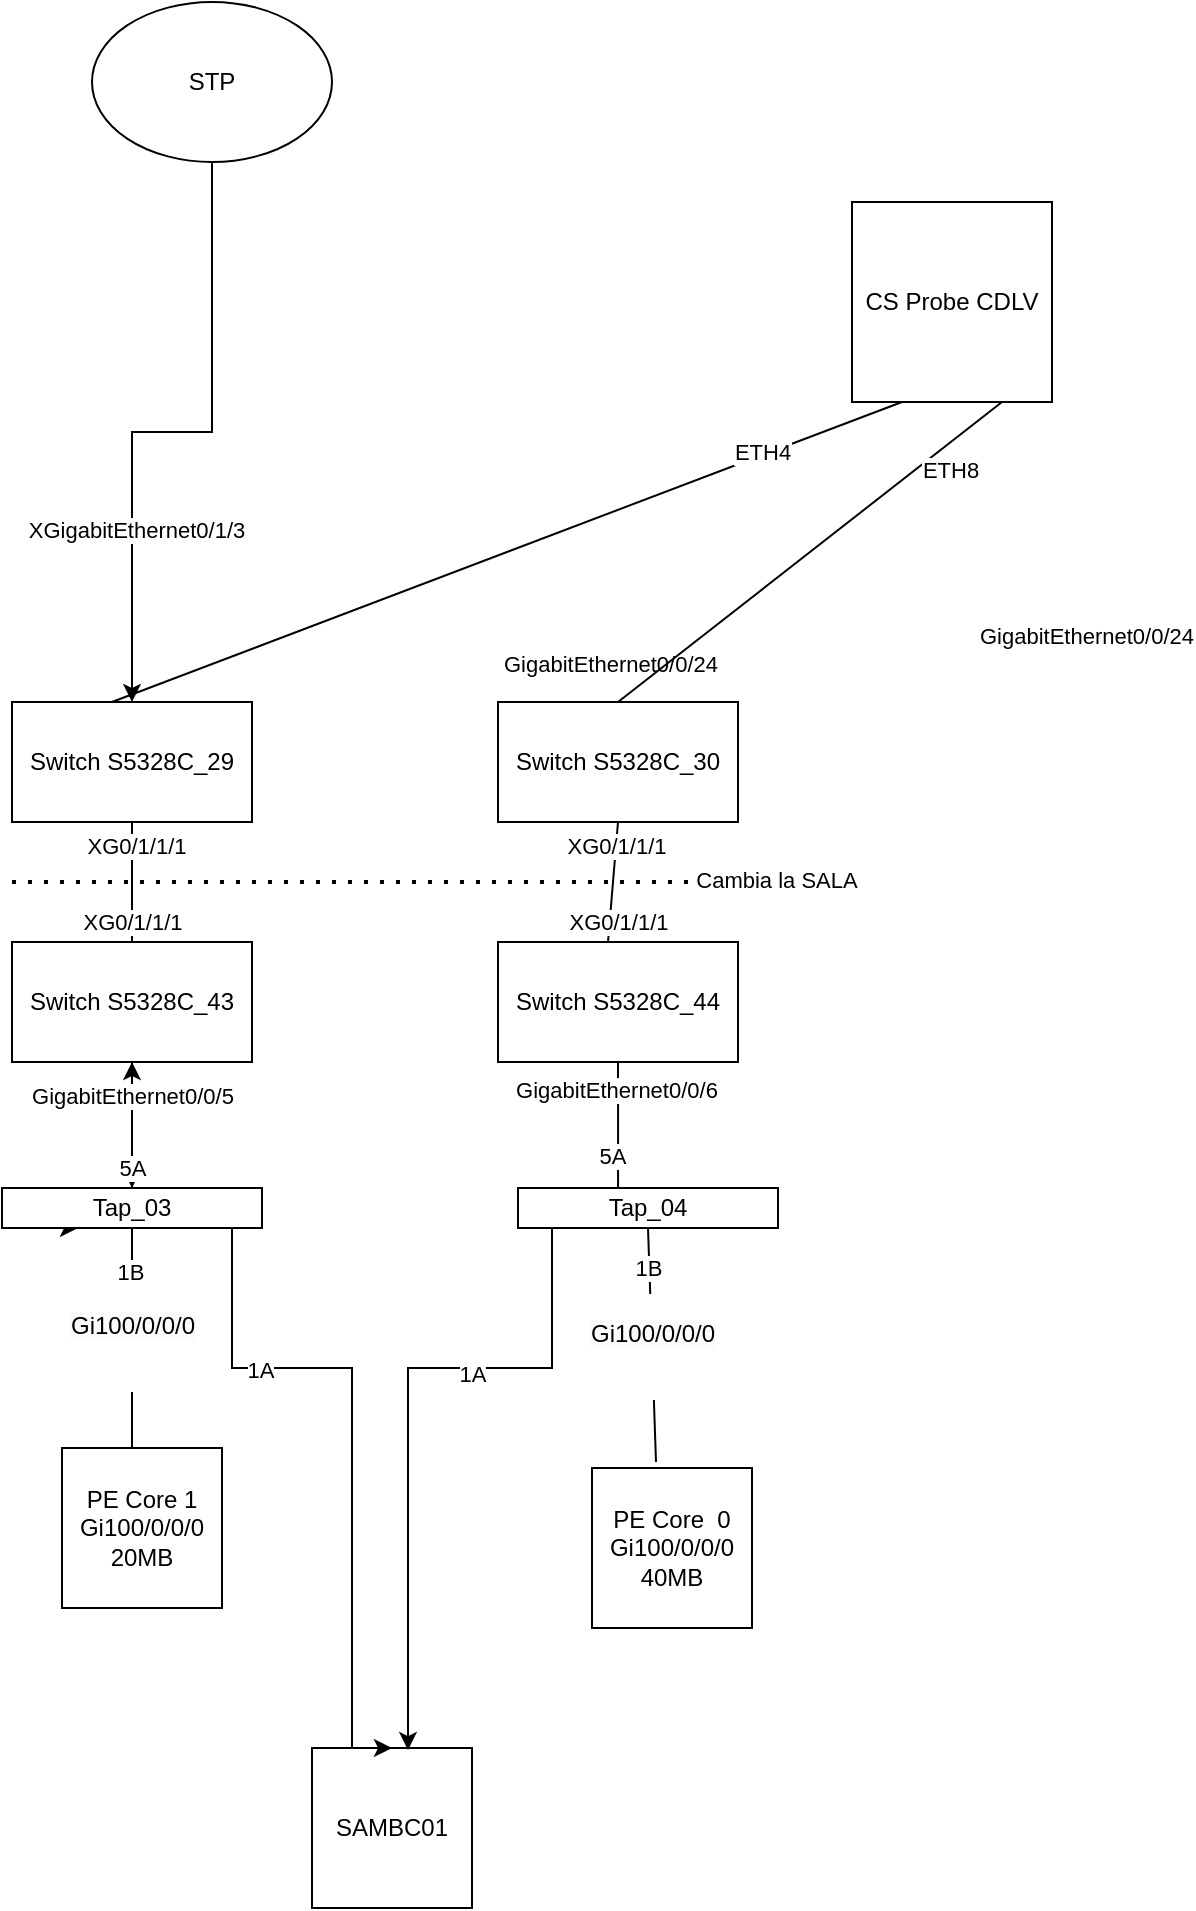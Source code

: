 <mxfile version="24.7.16">
  <diagram name="Seite-1" id="VowD8nEoyE8IBa-5U-1N">
    <mxGraphModel dx="1434" dy="1941" grid="1" gridSize="10" guides="1" tooltips="1" connect="1" arrows="1" fold="1" page="1" pageScale="1" pageWidth="827" pageHeight="1169" math="0" shadow="0">
      <root>
        <mxCell id="0" />
        <mxCell id="1" parent="0" />
        <mxCell id="gRkCcUe8Q8Bvcg7nnEys-2" value="CS Probe CDLV" style="whiteSpace=wrap;html=1;aspect=fixed;" parent="1" vertex="1">
          <mxGeometry x="440" y="40" width="100" height="100" as="geometry" />
        </mxCell>
        <mxCell id="gRkCcUe8Q8Bvcg7nnEys-4" value="SAMBC01" style="whiteSpace=wrap;html=1;aspect=fixed;" parent="1" vertex="1">
          <mxGeometry x="170" y="813" width="80" height="80" as="geometry" />
        </mxCell>
        <mxCell id="gRkCcUe8Q8Bvcg7nnEys-35" value="" style="edgeStyle=orthogonalEdgeStyle;rounded=0;orthogonalLoop=1;jettySize=auto;html=1;" parent="1" source="gRkCcUe8Q8Bvcg7nnEys-7" target="gRkCcUe8Q8Bvcg7nnEys-10" edge="1">
          <mxGeometry relative="1" as="geometry" />
        </mxCell>
        <mxCell id="gRkCcUe8Q8Bvcg7nnEys-37" style="edgeStyle=orthogonalEdgeStyle;rounded=0;orthogonalLoop=1;jettySize=auto;html=1;exitX=0.25;exitY=1;exitDx=0;exitDy=0;" parent="1" source="gRkCcUe8Q8Bvcg7nnEys-7" edge="1">
          <mxGeometry relative="1" as="geometry">
            <mxPoint x="53" y="553" as="targetPoint" />
          </mxGeometry>
        </mxCell>
        <mxCell id="gRkCcUe8Q8Bvcg7nnEys-40" style="edgeStyle=orthogonalEdgeStyle;rounded=0;orthogonalLoop=1;jettySize=auto;html=1;exitX=0.75;exitY=1;exitDx=0;exitDy=0;entryX=0.5;entryY=0;entryDx=0;entryDy=0;" parent="1" source="gRkCcUe8Q8Bvcg7nnEys-7" target="gRkCcUe8Q8Bvcg7nnEys-4" edge="1">
          <mxGeometry relative="1" as="geometry">
            <Array as="points">
              <mxPoint x="130" y="553" />
              <mxPoint x="130" y="623" />
              <mxPoint x="190" y="623" />
              <mxPoint x="190" y="813" />
            </Array>
          </mxGeometry>
        </mxCell>
        <mxCell id="gRkCcUe8Q8Bvcg7nnEys-44" value="1A" style="edgeLabel;html=1;align=center;verticalAlign=middle;resizable=0;points=[];" parent="gRkCcUe8Q8Bvcg7nnEys-40" vertex="1" connectable="0">
          <mxGeometry x="-0.438" y="-1" relative="1" as="geometry">
            <mxPoint x="1" as="offset" />
          </mxGeometry>
        </mxCell>
        <mxCell id="gRkCcUe8Q8Bvcg7nnEys-7" value="Tap_03" style="rounded=0;whiteSpace=wrap;html=1;" parent="1" vertex="1">
          <mxGeometry x="15" y="533" width="130" height="20" as="geometry" />
        </mxCell>
        <mxCell id="gRkCcUe8Q8Bvcg7nnEys-42" style="edgeStyle=orthogonalEdgeStyle;rounded=0;orthogonalLoop=1;jettySize=auto;html=1;exitX=0.25;exitY=1;exitDx=0;exitDy=0;entryX=0.6;entryY=0.013;entryDx=0;entryDy=0;entryPerimeter=0;" parent="1" source="gRkCcUe8Q8Bvcg7nnEys-8" target="gRkCcUe8Q8Bvcg7nnEys-4" edge="1">
          <mxGeometry relative="1" as="geometry">
            <mxPoint x="220" y="803" as="targetPoint" />
            <Array as="points">
              <mxPoint x="290" y="553" />
              <mxPoint x="290" y="623" />
              <mxPoint x="218" y="623" />
            </Array>
          </mxGeometry>
        </mxCell>
        <mxCell id="gRkCcUe8Q8Bvcg7nnEys-45" value="1A" style="edgeLabel;html=1;align=center;verticalAlign=middle;resizable=0;points=[];" parent="gRkCcUe8Q8Bvcg7nnEys-42" vertex="1" connectable="0">
          <mxGeometry x="-0.28" y="3" relative="1" as="geometry">
            <mxPoint as="offset" />
          </mxGeometry>
        </mxCell>
        <mxCell id="gRkCcUe8Q8Bvcg7nnEys-8" value="Tap_04" style="rounded=0;whiteSpace=wrap;html=1;" parent="1" vertex="1">
          <mxGeometry x="273" y="533" width="130" height="20" as="geometry" />
        </mxCell>
        <mxCell id="gRkCcUe8Q8Bvcg7nnEys-34" value="" style="edgeStyle=orthogonalEdgeStyle;rounded=0;orthogonalLoop=1;jettySize=auto;html=1;" parent="1" source="gRkCcUe8Q8Bvcg7nnEys-10" target="gRkCcUe8Q8Bvcg7nnEys-7" edge="1">
          <mxGeometry relative="1" as="geometry" />
        </mxCell>
        <mxCell id="gRkCcUe8Q8Bvcg7nnEys-10" value="Switch S5328C_43" style="rounded=0;whiteSpace=wrap;html=1;" parent="1" vertex="1">
          <mxGeometry x="20" y="410" width="120" height="60" as="geometry" />
        </mxCell>
        <mxCell id="gRkCcUe8Q8Bvcg7nnEys-11" value="Switch S5328C_44" style="rounded=0;whiteSpace=wrap;html=1;" parent="1" vertex="1">
          <mxGeometry x="263" y="410" width="120" height="60" as="geometry" />
        </mxCell>
        <mxCell id="gRkCcUe8Q8Bvcg7nnEys-12" value="" style="endArrow=none;html=1;rounded=0;entryX=0.5;entryY=1;entryDx=0;entryDy=0;" parent="1" target="gRkCcUe8Q8Bvcg7nnEys-10" edge="1">
          <mxGeometry width="50" height="50" relative="1" as="geometry">
            <mxPoint x="80" y="500" as="sourcePoint" />
            <mxPoint x="130" y="450" as="targetPoint" />
          </mxGeometry>
        </mxCell>
        <mxCell id="gRkCcUe8Q8Bvcg7nnEys-36" value="5A" style="edgeLabel;html=1;align=center;verticalAlign=middle;resizable=0;points=[];" parent="gRkCcUe8Q8Bvcg7nnEys-12" vertex="1" connectable="0">
          <mxGeometry x="0.133" relative="1" as="geometry">
            <mxPoint y="40" as="offset" />
          </mxGeometry>
        </mxCell>
        <mxCell id="gRkCcUe8Q8Bvcg7nnEys-60" value="GigabitEthernet0/0/5" style="edgeLabel;html=1;align=center;verticalAlign=middle;resizable=0;points=[];" parent="gRkCcUe8Q8Bvcg7nnEys-12" vertex="1" connectable="0">
          <mxGeometry x="-0.145" relative="1" as="geometry">
            <mxPoint as="offset" />
          </mxGeometry>
        </mxCell>
        <mxCell id="gRkCcUe8Q8Bvcg7nnEys-13" value="5A" style="endArrow=none;html=1;rounded=0;entryX=0.5;entryY=1;entryDx=0;entryDy=0;exitX=0.385;exitY=0;exitDx=0;exitDy=0;exitPerimeter=0;" parent="1" source="gRkCcUe8Q8Bvcg7nnEys-8" target="gRkCcUe8Q8Bvcg7nnEys-11" edge="1">
          <mxGeometry x="-0.496" y="3" width="50" height="50" relative="1" as="geometry">
            <mxPoint x="183" y="510" as="sourcePoint" />
            <mxPoint x="183" y="480" as="targetPoint" />
            <mxPoint as="offset" />
          </mxGeometry>
        </mxCell>
        <mxCell id="gRkCcUe8Q8Bvcg7nnEys-61" value="GigabitEthernet0/0/6" style="edgeLabel;html=1;align=center;verticalAlign=middle;resizable=0;points=[];" parent="gRkCcUe8Q8Bvcg7nnEys-13" vertex="1" connectable="0">
          <mxGeometry x="0.564" y="1" relative="1" as="geometry">
            <mxPoint as="offset" />
          </mxGeometry>
        </mxCell>
        <mxCell id="gRkCcUe8Q8Bvcg7nnEys-14" value="Switch S5328C_29" style="rounded=0;whiteSpace=wrap;html=1;" parent="1" vertex="1">
          <mxGeometry x="20" y="290" width="120" height="60" as="geometry" />
        </mxCell>
        <mxCell id="gRkCcUe8Q8Bvcg7nnEys-15" value="Switch S5328C_30" style="rounded=0;whiteSpace=wrap;html=1;" parent="1" vertex="1">
          <mxGeometry x="263" y="290" width="120" height="60" as="geometry" />
        </mxCell>
        <mxCell id="gRkCcUe8Q8Bvcg7nnEys-16" value="" style="endArrow=none;html=1;rounded=0;entryX=0.25;entryY=1;entryDx=0;entryDy=0;" parent="1" target="gRkCcUe8Q8Bvcg7nnEys-2" edge="1">
          <mxGeometry width="50" height="50" relative="1" as="geometry">
            <mxPoint x="70" y="290" as="sourcePoint" />
            <mxPoint x="117.5" y="210" as="targetPoint" />
          </mxGeometry>
        </mxCell>
        <mxCell id="gRkCcUe8Q8Bvcg7nnEys-55" value="GigabitEthernet0/0/24" style="edgeLabel;html=1;align=center;verticalAlign=middle;resizable=0;points=[];" parent="gRkCcUe8Q8Bvcg7nnEys-16" vertex="1" connectable="0">
          <mxGeometry x="0.486" y="-1" relative="1" as="geometry">
            <mxPoint x="-45" y="91" as="offset" />
          </mxGeometry>
        </mxCell>
        <mxCell id="gRkCcUe8Q8Bvcg7nnEys-57" value="ETH4" style="edgeLabel;html=1;align=center;verticalAlign=middle;resizable=0;points=[];" parent="gRkCcUe8Q8Bvcg7nnEys-16" vertex="1" connectable="0">
          <mxGeometry x="0.684" y="-1" relative="1" as="geometry">
            <mxPoint x="-8" as="offset" />
          </mxGeometry>
        </mxCell>
        <mxCell id="gRkCcUe8Q8Bvcg7nnEys-17" value="" style="endArrow=none;html=1;rounded=0;exitX=0.5;exitY=0;exitDx=0;exitDy=0;entryX=0.75;entryY=1;entryDx=0;entryDy=0;" parent="1" source="gRkCcUe8Q8Bvcg7nnEys-15" target="gRkCcUe8Q8Bvcg7nnEys-2" edge="1">
          <mxGeometry width="50" height="50" relative="1" as="geometry">
            <mxPoint x="213.5" y="290" as="sourcePoint" />
            <mxPoint x="263" y="210" as="targetPoint" />
          </mxGeometry>
        </mxCell>
        <mxCell id="gRkCcUe8Q8Bvcg7nnEys-53" value="GigabitEthernet0/0/24" style="edgeLabel;html=1;align=center;verticalAlign=middle;resizable=0;points=[];" parent="gRkCcUe8Q8Bvcg7nnEys-17" vertex="1" connectable="0">
          <mxGeometry x="0.631" y="2" relative="1" as="geometry">
            <mxPoint x="79" y="91" as="offset" />
          </mxGeometry>
        </mxCell>
        <mxCell id="gRkCcUe8Q8Bvcg7nnEys-58" value="ETH8" style="edgeLabel;html=1;align=center;verticalAlign=middle;resizable=0;points=[];" parent="gRkCcUe8Q8Bvcg7nnEys-17" vertex="1" connectable="0">
          <mxGeometry x="0.71" y="-3" relative="1" as="geometry">
            <mxPoint y="10" as="offset" />
          </mxGeometry>
        </mxCell>
        <mxCell id="gRkCcUe8Q8Bvcg7nnEys-18" value="XG0/1/1/1" style="endArrow=none;html=1;rounded=0;entryX=0.5;entryY=1;entryDx=0;entryDy=0;" parent="1" target="gRkCcUe8Q8Bvcg7nnEys-14" edge="1">
          <mxGeometry x="-0.667" width="50" height="50" relative="1" as="geometry">
            <mxPoint x="80" y="410" as="sourcePoint" />
            <mxPoint x="130" y="360" as="targetPoint" />
            <mxPoint as="offset" />
          </mxGeometry>
        </mxCell>
        <mxCell id="gRkCcUe8Q8Bvcg7nnEys-50" value="XG0/1/1/1" style="edgeLabel;html=1;align=center;verticalAlign=middle;resizable=0;points=[];" parent="gRkCcUe8Q8Bvcg7nnEys-18" vertex="1" connectable="0">
          <mxGeometry x="0.6" y="-2" relative="1" as="geometry">
            <mxPoint as="offset" />
          </mxGeometry>
        </mxCell>
        <mxCell id="gRkCcUe8Q8Bvcg7nnEys-19" value="" style="endArrow=none;html=1;rounded=0;entryX=0.5;entryY=1;entryDx=0;entryDy=0;" parent="1" target="gRkCcUe8Q8Bvcg7nnEys-15" edge="1">
          <mxGeometry width="50" height="50" relative="1" as="geometry">
            <mxPoint x="318" y="410" as="sourcePoint" />
            <mxPoint x="313" y="360" as="targetPoint" />
          </mxGeometry>
        </mxCell>
        <mxCell id="gRkCcUe8Q8Bvcg7nnEys-51" value="XG0/1/1/1" style="edgeLabel;html=1;align=center;verticalAlign=middle;resizable=0;points=[];" parent="gRkCcUe8Q8Bvcg7nnEys-19" vertex="1" connectable="0">
          <mxGeometry x="0.6" relative="1" as="geometry">
            <mxPoint as="offset" />
          </mxGeometry>
        </mxCell>
        <mxCell id="gRkCcUe8Q8Bvcg7nnEys-20" value="PE Core 1&lt;div&gt;Gi100/0/0/0&lt;/div&gt;&lt;div&gt;20MB&lt;/div&gt;" style="whiteSpace=wrap;html=1;aspect=fixed;" parent="1" vertex="1">
          <mxGeometry x="45" y="663" width="80" height="80" as="geometry" />
        </mxCell>
        <mxCell id="gRkCcUe8Q8Bvcg7nnEys-21" value="PE Core&amp;nbsp; 0&lt;div&gt;Gi100/0/0/0&lt;br&gt;&lt;/div&gt;&lt;div&gt;40MB&lt;/div&gt;" style="whiteSpace=wrap;html=1;aspect=fixed;" parent="1" vertex="1">
          <mxGeometry x="310" y="673" width="80" height="80" as="geometry" />
        </mxCell>
        <mxCell id="gRkCcUe8Q8Bvcg7nnEys-26" value="&#xa;&lt;span style=&quot;color: rgb(0, 0, 0); font-family: Helvetica; font-size: 12px; font-style: normal; font-variant-ligatures: normal; font-variant-caps: normal; font-weight: 400; letter-spacing: normal; orphans: 2; text-align: center; text-indent: 0px; text-transform: none; widows: 2; word-spacing: 0px; -webkit-text-stroke-width: 0px; white-space: normal; background-color: rgb(251, 251, 251); text-decoration-thickness: initial; text-decoration-style: initial; text-decoration-color: initial; display: inline !important; float: none;&quot;&gt;Gi100/0/0/0&lt;/span&gt;&#xa;&#xa;" style="endArrow=none;html=1;rounded=0;entryX=0.5;entryY=1;entryDx=0;entryDy=0;" parent="1" target="gRkCcUe8Q8Bvcg7nnEys-7" edge="1">
          <mxGeometry width="50" height="50" relative="1" as="geometry">
            <mxPoint x="80" y="663" as="sourcePoint" />
            <mxPoint x="130" y="613" as="targetPoint" />
          </mxGeometry>
        </mxCell>
        <mxCell id="gRkCcUe8Q8Bvcg7nnEys-28" value="1B" style="edgeLabel;html=1;align=center;verticalAlign=middle;resizable=0;points=[];" parent="gRkCcUe8Q8Bvcg7nnEys-26" vertex="1" connectable="0">
          <mxGeometry x="0.599" y="1" relative="1" as="geometry">
            <mxPoint as="offset" />
          </mxGeometry>
        </mxCell>
        <mxCell id="gRkCcUe8Q8Bvcg7nnEys-27" value="&#xa;&lt;span style=&quot;color: rgb(0, 0, 0); font-family: Helvetica; font-size: 12px; font-style: normal; font-variant-ligatures: normal; font-variant-caps: normal; font-weight: 400; letter-spacing: normal; orphans: 2; text-align: center; text-indent: 0px; text-transform: none; widows: 2; word-spacing: 0px; -webkit-text-stroke-width: 0px; white-space: normal; background-color: rgb(251, 251, 251); text-decoration-thickness: initial; text-decoration-style: initial; text-decoration-color: initial; display: inline !important; float: none;&quot;&gt;Gi100/0/0/0&lt;/span&gt;&#xa;&#xa;" style="endArrow=none;html=1;rounded=0;entryX=0.5;entryY=1;entryDx=0;entryDy=0;exitX=0.4;exitY=-0.037;exitDx=0;exitDy=0;exitPerimeter=0;" parent="1" source="gRkCcUe8Q8Bvcg7nnEys-21" target="gRkCcUe8Q8Bvcg7nnEys-8" edge="1">
          <mxGeometry width="50" height="50" relative="1" as="geometry">
            <mxPoint x="335.5" y="663" as="sourcePoint" />
            <mxPoint x="338" y="563" as="targetPoint" />
          </mxGeometry>
        </mxCell>
        <mxCell id="gRkCcUe8Q8Bvcg7nnEys-30" value="1B" style="edgeLabel;html=1;align=center;verticalAlign=middle;resizable=0;points=[];" parent="gRkCcUe8Q8Bvcg7nnEys-27" vertex="1" connectable="0">
          <mxGeometry x="0.666" y="1" relative="1" as="geometry">
            <mxPoint as="offset" />
          </mxGeometry>
        </mxCell>
        <mxCell id="gRkCcUe8Q8Bvcg7nnEys-48" value="" style="endArrow=none;dashed=1;html=1;dashPattern=1 3;strokeWidth=2;rounded=0;" parent="1" edge="1">
          <mxGeometry width="50" height="50" relative="1" as="geometry">
            <mxPoint x="20" y="380" as="sourcePoint" />
            <mxPoint x="410" y="380" as="targetPoint" />
          </mxGeometry>
        </mxCell>
        <mxCell id="gRkCcUe8Q8Bvcg7nnEys-49" value="XG0/1/1/1" style="edgeLabel;html=1;align=center;verticalAlign=middle;resizable=0;points=[];" parent="gRkCcUe8Q8Bvcg7nnEys-48" vertex="1" connectable="0">
          <mxGeometry x="0.579" y="-5" relative="1" as="geometry">
            <mxPoint x="-5" y="15" as="offset" />
          </mxGeometry>
        </mxCell>
        <mxCell id="gRkCcUe8Q8Bvcg7nnEys-62" value="Cambia la SALA" style="edgeLabel;html=1;align=center;verticalAlign=middle;resizable=0;points=[];" parent="gRkCcUe8Q8Bvcg7nnEys-48" vertex="1" connectable="0">
          <mxGeometry x="0.957" y="1" relative="1" as="geometry">
            <mxPoint as="offset" />
          </mxGeometry>
        </mxCell>
        <mxCell id="YFNQHqgHa5cVOfAPNL1_-3" style="edgeStyle=orthogonalEdgeStyle;rounded=0;orthogonalLoop=1;jettySize=auto;html=1;exitX=0.5;exitY=1;exitDx=0;exitDy=0;entryX=0.5;entryY=0;entryDx=0;entryDy=0;" edge="1" parent="1" source="YFNQHqgHa5cVOfAPNL1_-1" target="gRkCcUe8Q8Bvcg7nnEys-14">
          <mxGeometry relative="1" as="geometry" />
        </mxCell>
        <mxCell id="YFNQHqgHa5cVOfAPNL1_-4" value="XGigabitEthernet0/1/3" style="edgeLabel;html=1;align=center;verticalAlign=middle;resizable=0;points=[];" vertex="1" connectable="0" parent="YFNQHqgHa5cVOfAPNL1_-3">
          <mxGeometry x="0.442" y="2" relative="1" as="geometry">
            <mxPoint as="offset" />
          </mxGeometry>
        </mxCell>
        <mxCell id="YFNQHqgHa5cVOfAPNL1_-1" value="STP" style="ellipse;whiteSpace=wrap;html=1;" vertex="1" parent="1">
          <mxGeometry x="60" y="-60" width="120" height="80" as="geometry" />
        </mxCell>
      </root>
    </mxGraphModel>
  </diagram>
</mxfile>
